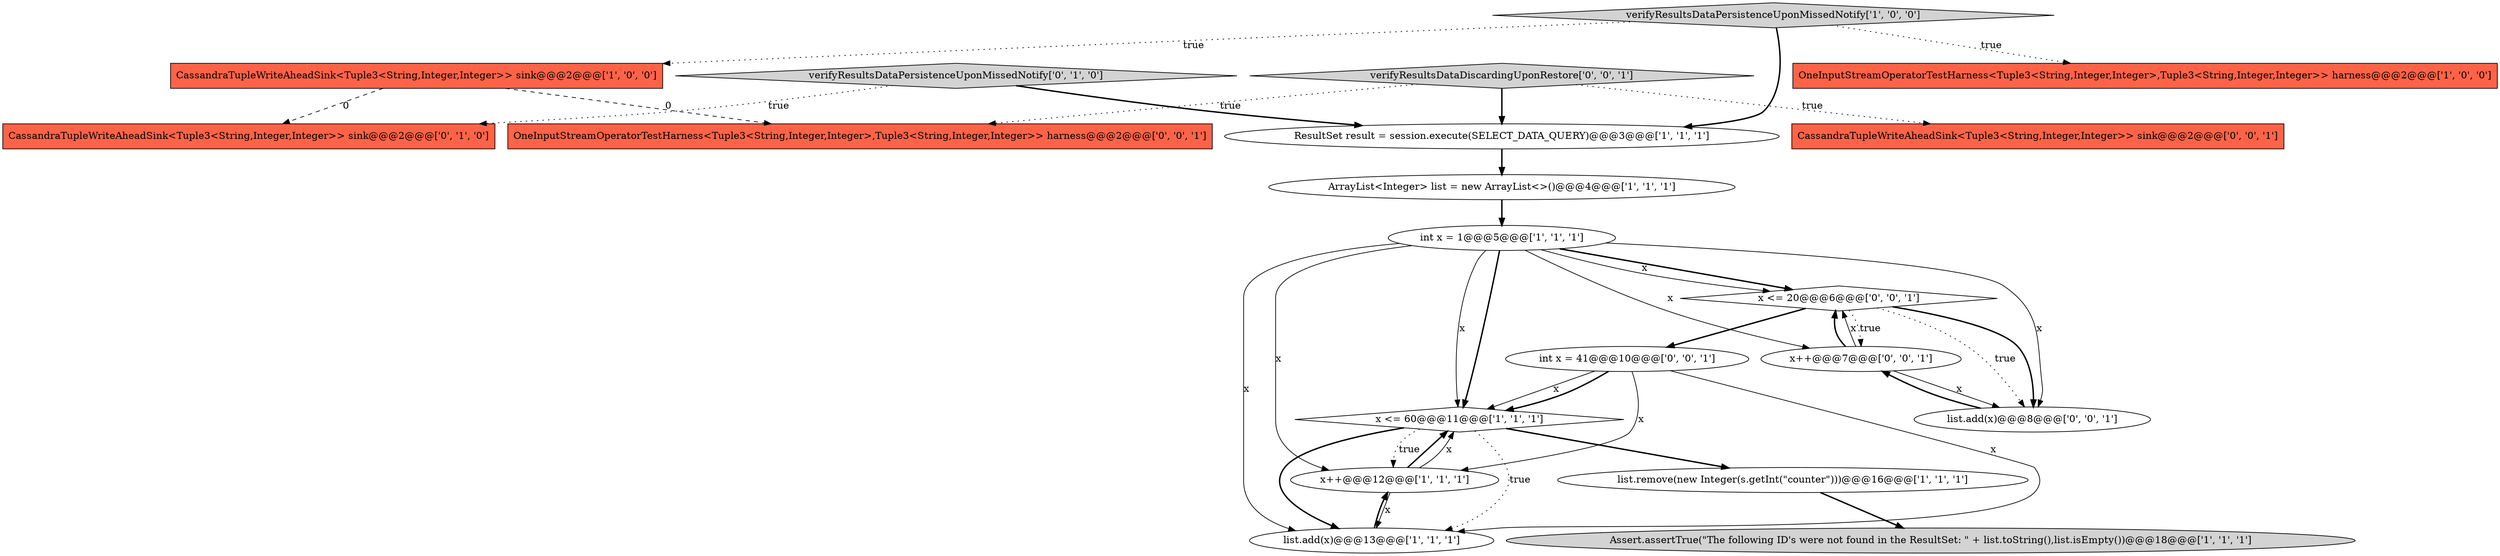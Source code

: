 digraph {
19 [style = filled, label = "OneInputStreamOperatorTestHarness<Tuple3<String,Integer,Integer>,Tuple3<String,Integer,Integer>> harness@@@2@@@['0', '0', '1']", fillcolor = tomato, shape = box image = "AAA0AAABBB3BBB"];
0 [style = filled, label = "OneInputStreamOperatorTestHarness<Tuple3<String,Integer,Integer>,Tuple3<String,Integer,Integer>> harness@@@2@@@['1', '0', '0']", fillcolor = tomato, shape = box image = "AAA0AAABBB1BBB"];
1 [style = filled, label = "CassandraTupleWriteAheadSink<Tuple3<String,Integer,Integer>> sink@@@2@@@['1', '0', '0']", fillcolor = tomato, shape = box image = "AAA1AAABBB1BBB"];
6 [style = filled, label = "x <= 60@@@11@@@['1', '1', '1']", fillcolor = white, shape = diamond image = "AAA0AAABBB1BBB"];
3 [style = filled, label = "x++@@@12@@@['1', '1', '1']", fillcolor = white, shape = ellipse image = "AAA0AAABBB1BBB"];
5 [style = filled, label = "int x = 1@@@5@@@['1', '1', '1']", fillcolor = white, shape = ellipse image = "AAA0AAABBB1BBB"];
7 [style = filled, label = "list.add(x)@@@13@@@['1', '1', '1']", fillcolor = white, shape = ellipse image = "AAA0AAABBB1BBB"];
10 [style = filled, label = "ResultSet result = session.execute(SELECT_DATA_QUERY)@@@3@@@['1', '1', '1']", fillcolor = white, shape = ellipse image = "AAA0AAABBB1BBB"];
12 [style = filled, label = "verifyResultsDataPersistenceUponMissedNotify['0', '1', '0']", fillcolor = lightgray, shape = diamond image = "AAA0AAABBB2BBB"];
11 [style = filled, label = "CassandraTupleWriteAheadSink<Tuple3<String,Integer,Integer>> sink@@@2@@@['0', '1', '0']", fillcolor = tomato, shape = box image = "AAA1AAABBB2BBB"];
13 [style = filled, label = "int x = 41@@@10@@@['0', '0', '1']", fillcolor = white, shape = ellipse image = "AAA0AAABBB3BBB"];
2 [style = filled, label = "Assert.assertTrue(\"The following ID's were not found in the ResultSet: \" + list.toString(),list.isEmpty())@@@18@@@['1', '1', '1']", fillcolor = lightgray, shape = ellipse image = "AAA0AAABBB1BBB"];
9 [style = filled, label = "ArrayList<Integer> list = new ArrayList<>()@@@4@@@['1', '1', '1']", fillcolor = white, shape = ellipse image = "AAA0AAABBB1BBB"];
15 [style = filled, label = "x <= 20@@@6@@@['0', '0', '1']", fillcolor = white, shape = diamond image = "AAA0AAABBB3BBB"];
16 [style = filled, label = "x++@@@7@@@['0', '0', '1']", fillcolor = white, shape = ellipse image = "AAA0AAABBB3BBB"];
4 [style = filled, label = "verifyResultsDataPersistenceUponMissedNotify['1', '0', '0']", fillcolor = lightgray, shape = diamond image = "AAA0AAABBB1BBB"];
14 [style = filled, label = "CassandraTupleWriteAheadSink<Tuple3<String,Integer,Integer>> sink@@@2@@@['0', '0', '1']", fillcolor = tomato, shape = box image = "AAA0AAABBB3BBB"];
18 [style = filled, label = "list.add(x)@@@8@@@['0', '0', '1']", fillcolor = white, shape = ellipse image = "AAA0AAABBB3BBB"];
17 [style = filled, label = "verifyResultsDataDiscardingUponRestore['0', '0', '1']", fillcolor = lightgray, shape = diamond image = "AAA0AAABBB3BBB"];
8 [style = filled, label = "list.remove(new Integer(s.getInt(\"counter\")))@@@16@@@['1', '1', '1']", fillcolor = white, shape = ellipse image = "AAA0AAABBB1BBB"];
4->10 [style = bold, label=""];
16->15 [style = bold, label=""];
17->10 [style = bold, label=""];
15->13 [style = bold, label=""];
13->3 [style = solid, label="x"];
4->1 [style = dotted, label="true"];
5->6 [style = solid, label="x"];
4->0 [style = dotted, label="true"];
15->18 [style = dotted, label="true"];
5->18 [style = solid, label="x"];
1->19 [style = dashed, label="0"];
17->14 [style = dotted, label="true"];
5->15 [style = bold, label=""];
3->6 [style = bold, label=""];
5->7 [style = solid, label="x"];
15->16 [style = dotted, label="true"];
15->18 [style = bold, label=""];
7->3 [style = bold, label=""];
13->6 [style = solid, label="x"];
12->11 [style = dotted, label="true"];
13->7 [style = solid, label="x"];
12->10 [style = bold, label=""];
3->7 [style = solid, label="x"];
16->18 [style = solid, label="x"];
5->6 [style = bold, label=""];
8->2 [style = bold, label=""];
1->11 [style = dashed, label="0"];
6->8 [style = bold, label=""];
17->19 [style = dotted, label="true"];
6->7 [style = dotted, label="true"];
9->5 [style = bold, label=""];
5->16 [style = solid, label="x"];
16->15 [style = solid, label="x"];
5->3 [style = solid, label="x"];
10->9 [style = bold, label=""];
3->6 [style = solid, label="x"];
5->15 [style = solid, label="x"];
13->6 [style = bold, label=""];
6->7 [style = bold, label=""];
6->3 [style = dotted, label="true"];
18->16 [style = bold, label=""];
}
